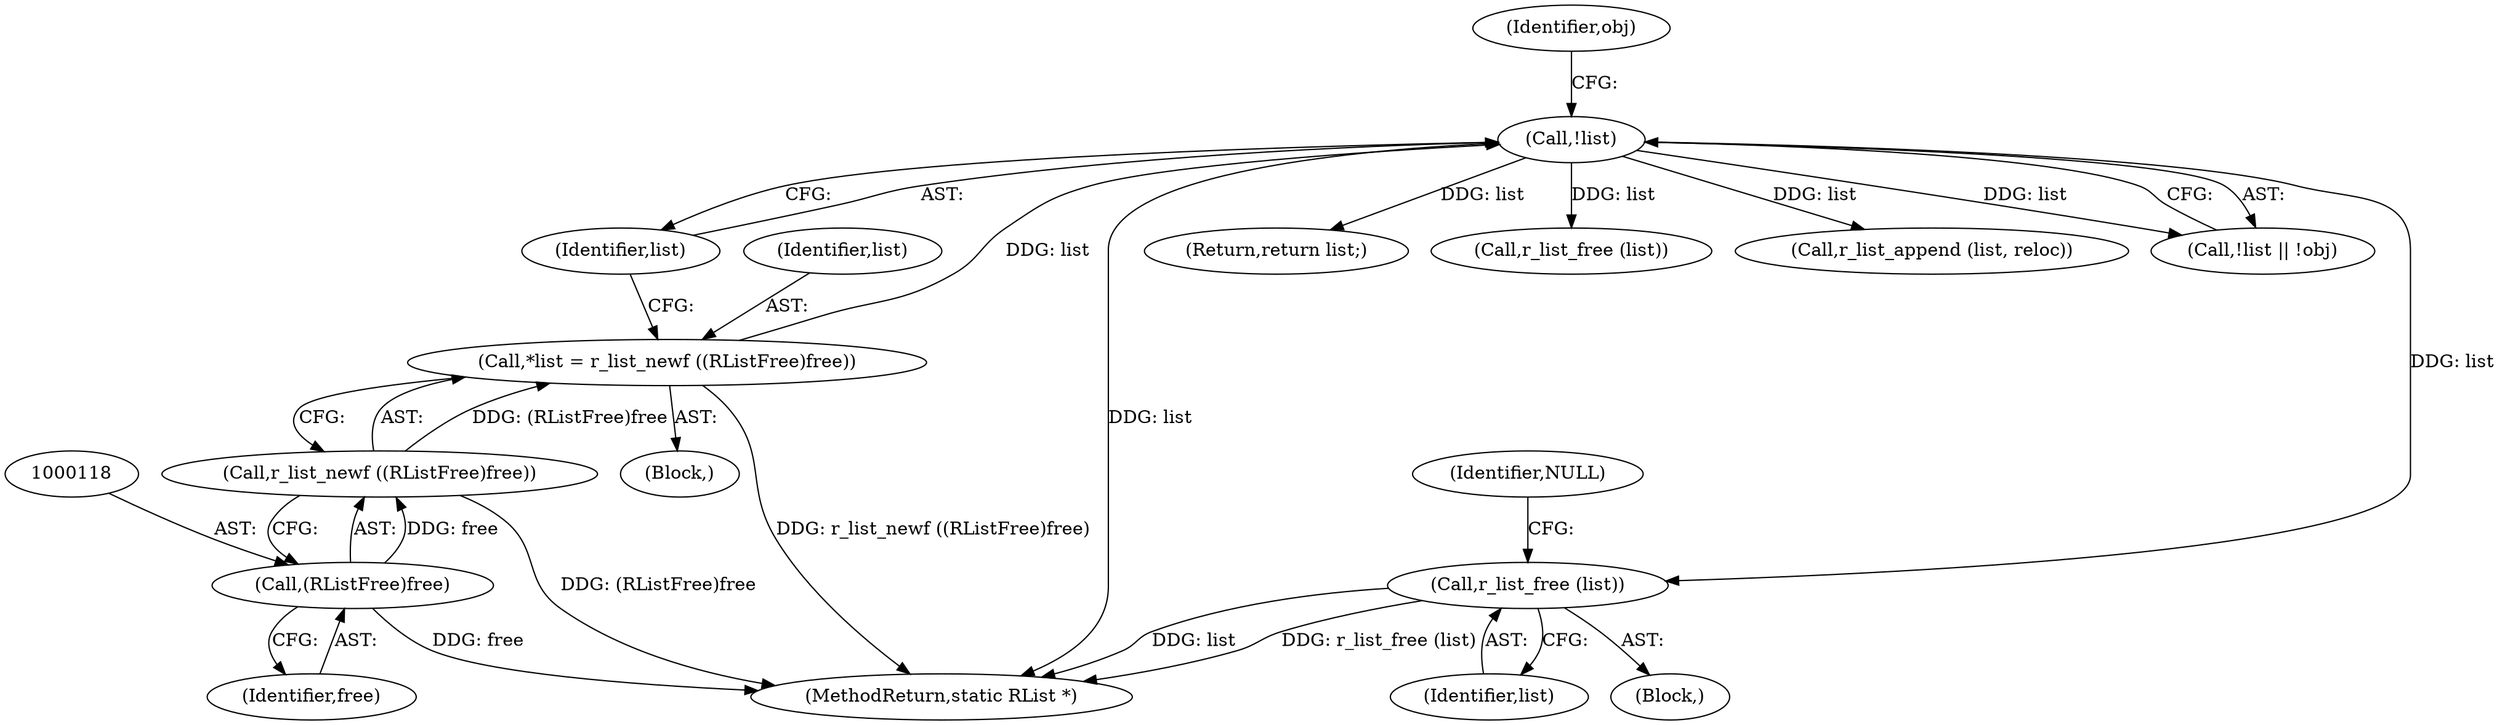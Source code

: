 digraph "0_radare2_72794dc3523bbd5bb370de3c5857cb736c387e18_0@API" {
"1000131" [label="(Call,r_list_free (list))"];
"1000126" [label="(Call,!list)"];
"1000114" [label="(Call,*list = r_list_newf ((RListFree)free))"];
"1000116" [label="(Call,r_list_newf ((RListFree)free))"];
"1000117" [label="(Call,(RListFree)free)"];
"1000127" [label="(Identifier,list)"];
"1000134" [label="(Identifier,NULL)"];
"1000115" [label="(Identifier,list)"];
"1000131" [label="(Call,r_list_free (list))"];
"1000568" [label="(MethodReturn,static RList *)"];
"1000561" [label="(Return,return list;)"];
"1000132" [label="(Identifier,list)"];
"1000564" [label="(Call,r_list_free (list))"];
"1000126" [label="(Call,!list)"];
"1000551" [label="(Call,r_list_append (list, reloc))"];
"1000102" [label="(Block,)"];
"1000119" [label="(Identifier,free)"];
"1000117" [label="(Call,(RListFree)free)"];
"1000129" [label="(Identifier,obj)"];
"1000125" [label="(Call,!list || !obj)"];
"1000116" [label="(Call,r_list_newf ((RListFree)free))"];
"1000114" [label="(Call,*list = r_list_newf ((RListFree)free))"];
"1000130" [label="(Block,)"];
"1000131" -> "1000130"  [label="AST: "];
"1000131" -> "1000132"  [label="CFG: "];
"1000132" -> "1000131"  [label="AST: "];
"1000134" -> "1000131"  [label="CFG: "];
"1000131" -> "1000568"  [label="DDG: list"];
"1000131" -> "1000568"  [label="DDG: r_list_free (list)"];
"1000126" -> "1000131"  [label="DDG: list"];
"1000126" -> "1000125"  [label="AST: "];
"1000126" -> "1000127"  [label="CFG: "];
"1000127" -> "1000126"  [label="AST: "];
"1000129" -> "1000126"  [label="CFG: "];
"1000125" -> "1000126"  [label="CFG: "];
"1000126" -> "1000568"  [label="DDG: list"];
"1000126" -> "1000125"  [label="DDG: list"];
"1000114" -> "1000126"  [label="DDG: list"];
"1000126" -> "1000551"  [label="DDG: list"];
"1000126" -> "1000561"  [label="DDG: list"];
"1000126" -> "1000564"  [label="DDG: list"];
"1000114" -> "1000102"  [label="AST: "];
"1000114" -> "1000116"  [label="CFG: "];
"1000115" -> "1000114"  [label="AST: "];
"1000116" -> "1000114"  [label="AST: "];
"1000127" -> "1000114"  [label="CFG: "];
"1000114" -> "1000568"  [label="DDG: r_list_newf ((RListFree)free)"];
"1000116" -> "1000114"  [label="DDG: (RListFree)free"];
"1000116" -> "1000117"  [label="CFG: "];
"1000117" -> "1000116"  [label="AST: "];
"1000116" -> "1000568"  [label="DDG: (RListFree)free"];
"1000117" -> "1000116"  [label="DDG: free"];
"1000117" -> "1000119"  [label="CFG: "];
"1000118" -> "1000117"  [label="AST: "];
"1000119" -> "1000117"  [label="AST: "];
"1000117" -> "1000568"  [label="DDG: free"];
}
